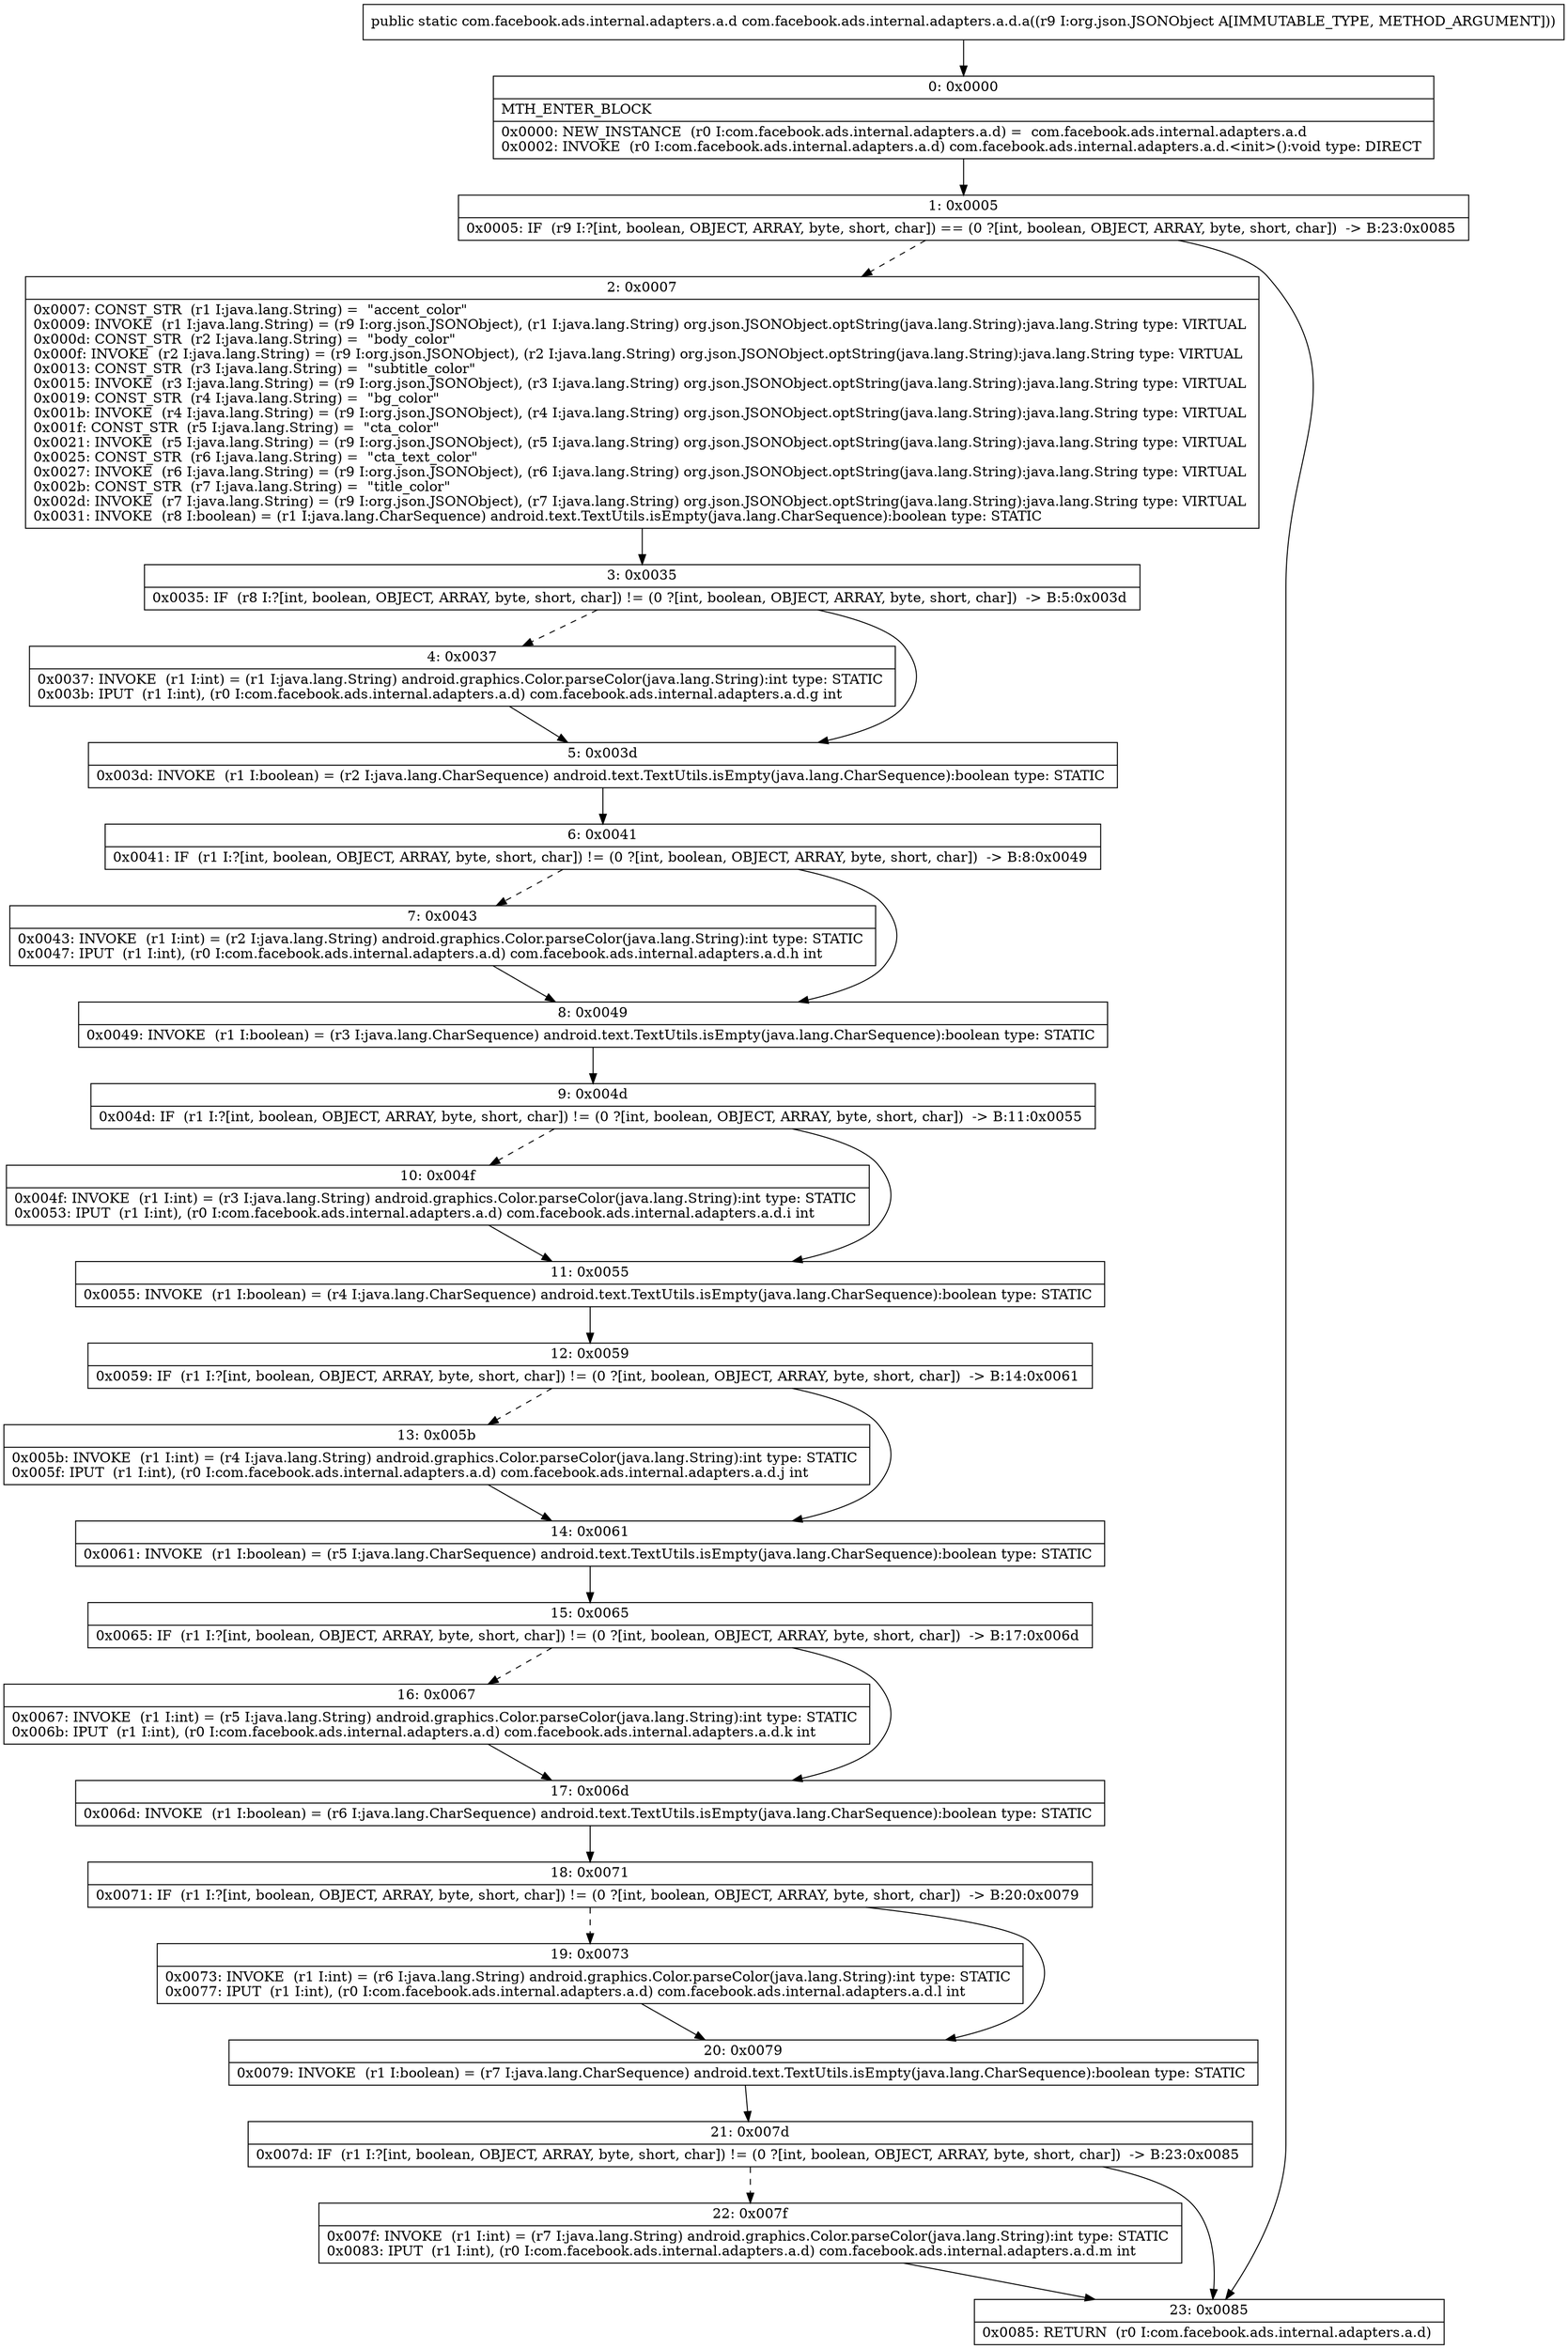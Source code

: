 digraph "CFG forcom.facebook.ads.internal.adapters.a.d.a(Lorg\/json\/JSONObject;)Lcom\/facebook\/ads\/internal\/adapters\/a\/d;" {
Node_0 [shape=record,label="{0\:\ 0x0000|MTH_ENTER_BLOCK\l|0x0000: NEW_INSTANCE  (r0 I:com.facebook.ads.internal.adapters.a.d) =  com.facebook.ads.internal.adapters.a.d \l0x0002: INVOKE  (r0 I:com.facebook.ads.internal.adapters.a.d) com.facebook.ads.internal.adapters.a.d.\<init\>():void type: DIRECT \l}"];
Node_1 [shape=record,label="{1\:\ 0x0005|0x0005: IF  (r9 I:?[int, boolean, OBJECT, ARRAY, byte, short, char]) == (0 ?[int, boolean, OBJECT, ARRAY, byte, short, char])  \-\> B:23:0x0085 \l}"];
Node_2 [shape=record,label="{2\:\ 0x0007|0x0007: CONST_STR  (r1 I:java.lang.String) =  \"accent_color\" \l0x0009: INVOKE  (r1 I:java.lang.String) = (r9 I:org.json.JSONObject), (r1 I:java.lang.String) org.json.JSONObject.optString(java.lang.String):java.lang.String type: VIRTUAL \l0x000d: CONST_STR  (r2 I:java.lang.String) =  \"body_color\" \l0x000f: INVOKE  (r2 I:java.lang.String) = (r9 I:org.json.JSONObject), (r2 I:java.lang.String) org.json.JSONObject.optString(java.lang.String):java.lang.String type: VIRTUAL \l0x0013: CONST_STR  (r3 I:java.lang.String) =  \"subtitle_color\" \l0x0015: INVOKE  (r3 I:java.lang.String) = (r9 I:org.json.JSONObject), (r3 I:java.lang.String) org.json.JSONObject.optString(java.lang.String):java.lang.String type: VIRTUAL \l0x0019: CONST_STR  (r4 I:java.lang.String) =  \"bg_color\" \l0x001b: INVOKE  (r4 I:java.lang.String) = (r9 I:org.json.JSONObject), (r4 I:java.lang.String) org.json.JSONObject.optString(java.lang.String):java.lang.String type: VIRTUAL \l0x001f: CONST_STR  (r5 I:java.lang.String) =  \"cta_color\" \l0x0021: INVOKE  (r5 I:java.lang.String) = (r9 I:org.json.JSONObject), (r5 I:java.lang.String) org.json.JSONObject.optString(java.lang.String):java.lang.String type: VIRTUAL \l0x0025: CONST_STR  (r6 I:java.lang.String) =  \"cta_text_color\" \l0x0027: INVOKE  (r6 I:java.lang.String) = (r9 I:org.json.JSONObject), (r6 I:java.lang.String) org.json.JSONObject.optString(java.lang.String):java.lang.String type: VIRTUAL \l0x002b: CONST_STR  (r7 I:java.lang.String) =  \"title_color\" \l0x002d: INVOKE  (r7 I:java.lang.String) = (r9 I:org.json.JSONObject), (r7 I:java.lang.String) org.json.JSONObject.optString(java.lang.String):java.lang.String type: VIRTUAL \l0x0031: INVOKE  (r8 I:boolean) = (r1 I:java.lang.CharSequence) android.text.TextUtils.isEmpty(java.lang.CharSequence):boolean type: STATIC \l}"];
Node_3 [shape=record,label="{3\:\ 0x0035|0x0035: IF  (r8 I:?[int, boolean, OBJECT, ARRAY, byte, short, char]) != (0 ?[int, boolean, OBJECT, ARRAY, byte, short, char])  \-\> B:5:0x003d \l}"];
Node_4 [shape=record,label="{4\:\ 0x0037|0x0037: INVOKE  (r1 I:int) = (r1 I:java.lang.String) android.graphics.Color.parseColor(java.lang.String):int type: STATIC \l0x003b: IPUT  (r1 I:int), (r0 I:com.facebook.ads.internal.adapters.a.d) com.facebook.ads.internal.adapters.a.d.g int \l}"];
Node_5 [shape=record,label="{5\:\ 0x003d|0x003d: INVOKE  (r1 I:boolean) = (r2 I:java.lang.CharSequence) android.text.TextUtils.isEmpty(java.lang.CharSequence):boolean type: STATIC \l}"];
Node_6 [shape=record,label="{6\:\ 0x0041|0x0041: IF  (r1 I:?[int, boolean, OBJECT, ARRAY, byte, short, char]) != (0 ?[int, boolean, OBJECT, ARRAY, byte, short, char])  \-\> B:8:0x0049 \l}"];
Node_7 [shape=record,label="{7\:\ 0x0043|0x0043: INVOKE  (r1 I:int) = (r2 I:java.lang.String) android.graphics.Color.parseColor(java.lang.String):int type: STATIC \l0x0047: IPUT  (r1 I:int), (r0 I:com.facebook.ads.internal.adapters.a.d) com.facebook.ads.internal.adapters.a.d.h int \l}"];
Node_8 [shape=record,label="{8\:\ 0x0049|0x0049: INVOKE  (r1 I:boolean) = (r3 I:java.lang.CharSequence) android.text.TextUtils.isEmpty(java.lang.CharSequence):boolean type: STATIC \l}"];
Node_9 [shape=record,label="{9\:\ 0x004d|0x004d: IF  (r1 I:?[int, boolean, OBJECT, ARRAY, byte, short, char]) != (0 ?[int, boolean, OBJECT, ARRAY, byte, short, char])  \-\> B:11:0x0055 \l}"];
Node_10 [shape=record,label="{10\:\ 0x004f|0x004f: INVOKE  (r1 I:int) = (r3 I:java.lang.String) android.graphics.Color.parseColor(java.lang.String):int type: STATIC \l0x0053: IPUT  (r1 I:int), (r0 I:com.facebook.ads.internal.adapters.a.d) com.facebook.ads.internal.adapters.a.d.i int \l}"];
Node_11 [shape=record,label="{11\:\ 0x0055|0x0055: INVOKE  (r1 I:boolean) = (r4 I:java.lang.CharSequence) android.text.TextUtils.isEmpty(java.lang.CharSequence):boolean type: STATIC \l}"];
Node_12 [shape=record,label="{12\:\ 0x0059|0x0059: IF  (r1 I:?[int, boolean, OBJECT, ARRAY, byte, short, char]) != (0 ?[int, boolean, OBJECT, ARRAY, byte, short, char])  \-\> B:14:0x0061 \l}"];
Node_13 [shape=record,label="{13\:\ 0x005b|0x005b: INVOKE  (r1 I:int) = (r4 I:java.lang.String) android.graphics.Color.parseColor(java.lang.String):int type: STATIC \l0x005f: IPUT  (r1 I:int), (r0 I:com.facebook.ads.internal.adapters.a.d) com.facebook.ads.internal.adapters.a.d.j int \l}"];
Node_14 [shape=record,label="{14\:\ 0x0061|0x0061: INVOKE  (r1 I:boolean) = (r5 I:java.lang.CharSequence) android.text.TextUtils.isEmpty(java.lang.CharSequence):boolean type: STATIC \l}"];
Node_15 [shape=record,label="{15\:\ 0x0065|0x0065: IF  (r1 I:?[int, boolean, OBJECT, ARRAY, byte, short, char]) != (0 ?[int, boolean, OBJECT, ARRAY, byte, short, char])  \-\> B:17:0x006d \l}"];
Node_16 [shape=record,label="{16\:\ 0x0067|0x0067: INVOKE  (r1 I:int) = (r5 I:java.lang.String) android.graphics.Color.parseColor(java.lang.String):int type: STATIC \l0x006b: IPUT  (r1 I:int), (r0 I:com.facebook.ads.internal.adapters.a.d) com.facebook.ads.internal.adapters.a.d.k int \l}"];
Node_17 [shape=record,label="{17\:\ 0x006d|0x006d: INVOKE  (r1 I:boolean) = (r6 I:java.lang.CharSequence) android.text.TextUtils.isEmpty(java.lang.CharSequence):boolean type: STATIC \l}"];
Node_18 [shape=record,label="{18\:\ 0x0071|0x0071: IF  (r1 I:?[int, boolean, OBJECT, ARRAY, byte, short, char]) != (0 ?[int, boolean, OBJECT, ARRAY, byte, short, char])  \-\> B:20:0x0079 \l}"];
Node_19 [shape=record,label="{19\:\ 0x0073|0x0073: INVOKE  (r1 I:int) = (r6 I:java.lang.String) android.graphics.Color.parseColor(java.lang.String):int type: STATIC \l0x0077: IPUT  (r1 I:int), (r0 I:com.facebook.ads.internal.adapters.a.d) com.facebook.ads.internal.adapters.a.d.l int \l}"];
Node_20 [shape=record,label="{20\:\ 0x0079|0x0079: INVOKE  (r1 I:boolean) = (r7 I:java.lang.CharSequence) android.text.TextUtils.isEmpty(java.lang.CharSequence):boolean type: STATIC \l}"];
Node_21 [shape=record,label="{21\:\ 0x007d|0x007d: IF  (r1 I:?[int, boolean, OBJECT, ARRAY, byte, short, char]) != (0 ?[int, boolean, OBJECT, ARRAY, byte, short, char])  \-\> B:23:0x0085 \l}"];
Node_22 [shape=record,label="{22\:\ 0x007f|0x007f: INVOKE  (r1 I:int) = (r7 I:java.lang.String) android.graphics.Color.parseColor(java.lang.String):int type: STATIC \l0x0083: IPUT  (r1 I:int), (r0 I:com.facebook.ads.internal.adapters.a.d) com.facebook.ads.internal.adapters.a.d.m int \l}"];
Node_23 [shape=record,label="{23\:\ 0x0085|0x0085: RETURN  (r0 I:com.facebook.ads.internal.adapters.a.d) \l}"];
MethodNode[shape=record,label="{public static com.facebook.ads.internal.adapters.a.d com.facebook.ads.internal.adapters.a.d.a((r9 I:org.json.JSONObject A[IMMUTABLE_TYPE, METHOD_ARGUMENT])) }"];
MethodNode -> Node_0;
Node_0 -> Node_1;
Node_1 -> Node_2[style=dashed];
Node_1 -> Node_23;
Node_2 -> Node_3;
Node_3 -> Node_4[style=dashed];
Node_3 -> Node_5;
Node_4 -> Node_5;
Node_5 -> Node_6;
Node_6 -> Node_7[style=dashed];
Node_6 -> Node_8;
Node_7 -> Node_8;
Node_8 -> Node_9;
Node_9 -> Node_10[style=dashed];
Node_9 -> Node_11;
Node_10 -> Node_11;
Node_11 -> Node_12;
Node_12 -> Node_13[style=dashed];
Node_12 -> Node_14;
Node_13 -> Node_14;
Node_14 -> Node_15;
Node_15 -> Node_16[style=dashed];
Node_15 -> Node_17;
Node_16 -> Node_17;
Node_17 -> Node_18;
Node_18 -> Node_19[style=dashed];
Node_18 -> Node_20;
Node_19 -> Node_20;
Node_20 -> Node_21;
Node_21 -> Node_22[style=dashed];
Node_21 -> Node_23;
Node_22 -> Node_23;
}

